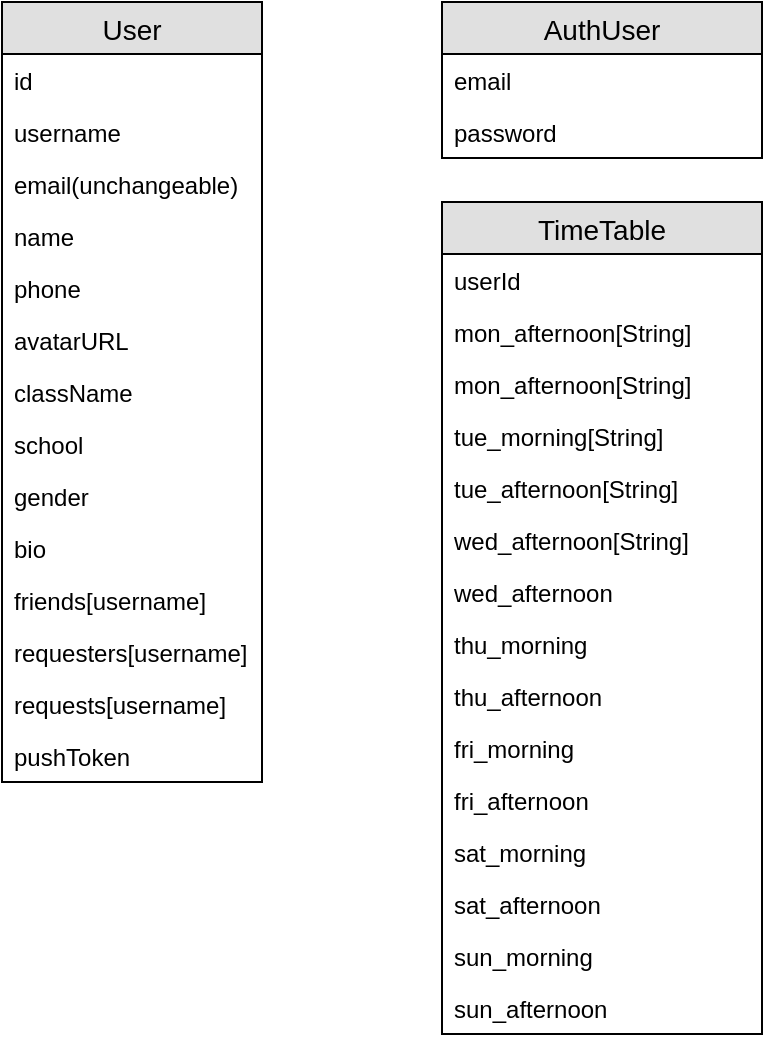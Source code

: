 <mxfile version="14.1.8" type="device" pages="2"><diagram id="bF4EXvyYeQfAW3UyhoZt" name="databases"><mxGraphModel dx="1106" dy="822" grid="1" gridSize="10" guides="1" tooltips="1" connect="1" arrows="1" fold="1" page="1" pageScale="1" pageWidth="850" pageHeight="1100" math="0" shadow="0"><root><mxCell id="0"/><mxCell id="1" parent="0"/><mxCell id="K92zLiusNQDETaqsGJhH-1" value="User" style="swimlane;fontStyle=0;childLayout=stackLayout;horizontal=1;startSize=26;fillColor=#e0e0e0;horizontalStack=0;resizeParent=1;resizeParentMax=0;resizeLast=0;collapsible=1;marginBottom=0;swimlaneFillColor=#ffffff;align=center;fontSize=14;" parent="1" vertex="1"><mxGeometry x="20" y="20" width="130" height="390" as="geometry"/></mxCell><mxCell id="K92zLiusNQDETaqsGJhH-25" value="id" style="text;strokeColor=none;fillColor=none;spacingLeft=4;spacingRight=4;overflow=hidden;rotatable=0;points=[[0,0.5],[1,0.5]];portConstraint=eastwest;fontSize=12;" parent="K92zLiusNQDETaqsGJhH-1" vertex="1"><mxGeometry y="26" width="130" height="26" as="geometry"/></mxCell><mxCell id="K92zLiusNQDETaqsGJhH-2" value="username&#10;" style="text;strokeColor=none;fillColor=none;spacingLeft=4;spacingRight=4;overflow=hidden;rotatable=0;points=[[0,0.5],[1,0.5]];portConstraint=eastwest;fontSize=12;" parent="K92zLiusNQDETaqsGJhH-1" vertex="1"><mxGeometry y="52" width="130" height="26" as="geometry"/></mxCell><mxCell id="K92zLiusNQDETaqsGJhH-3" value="email(unchangeable)" style="text;strokeColor=none;fillColor=none;spacingLeft=4;spacingRight=4;overflow=hidden;rotatable=0;points=[[0,0.5],[1,0.5]];portConstraint=eastwest;fontSize=12;" parent="K92zLiusNQDETaqsGJhH-1" vertex="1"><mxGeometry y="78" width="130" height="26" as="geometry"/></mxCell><mxCell id="K92zLiusNQDETaqsGJhH-8" value="name" style="text;strokeColor=none;fillColor=none;spacingLeft=4;spacingRight=4;overflow=hidden;rotatable=0;points=[[0,0.5],[1,0.5]];portConstraint=eastwest;fontSize=12;" parent="K92zLiusNQDETaqsGJhH-1" vertex="1"><mxGeometry y="104" width="130" height="26" as="geometry"/></mxCell><mxCell id="K92zLiusNQDETaqsGJhH-7" value="phone&#10;" style="text;strokeColor=none;fillColor=none;spacingLeft=4;spacingRight=4;overflow=hidden;rotatable=0;points=[[0,0.5],[1,0.5]];portConstraint=eastwest;fontSize=12;" parent="K92zLiusNQDETaqsGJhH-1" vertex="1"><mxGeometry y="130" width="130" height="26" as="geometry"/></mxCell><mxCell id="K92zLiusNQDETaqsGJhH-9" value="avatarURL&#10;" style="text;strokeColor=none;fillColor=none;spacingLeft=4;spacingRight=4;overflow=hidden;rotatable=0;points=[[0,0.5],[1,0.5]];portConstraint=eastwest;fontSize=12;" parent="K92zLiusNQDETaqsGJhH-1" vertex="1"><mxGeometry y="156" width="130" height="26" as="geometry"/></mxCell><mxCell id="K92zLiusNQDETaqsGJhH-10" value="className" style="text;strokeColor=none;fillColor=none;spacingLeft=4;spacingRight=4;overflow=hidden;rotatable=0;points=[[0,0.5],[1,0.5]];portConstraint=eastwest;fontSize=12;" parent="K92zLiusNQDETaqsGJhH-1" vertex="1"><mxGeometry y="182" width="130" height="26" as="geometry"/></mxCell><mxCell id="K92zLiusNQDETaqsGJhH-11" value="school&#10;" style="text;strokeColor=none;fillColor=none;spacingLeft=4;spacingRight=4;overflow=hidden;rotatable=0;points=[[0,0.5],[1,0.5]];portConstraint=eastwest;fontSize=12;" parent="K92zLiusNQDETaqsGJhH-1" vertex="1"><mxGeometry y="208" width="130" height="26" as="geometry"/></mxCell><mxCell id="K92zLiusNQDETaqsGJhH-4" value="gender" style="text;strokeColor=none;fillColor=none;spacingLeft=4;spacingRight=4;overflow=hidden;rotatable=0;points=[[0,0.5],[1,0.5]];portConstraint=eastwest;fontSize=12;" parent="K92zLiusNQDETaqsGJhH-1" vertex="1"><mxGeometry y="234" width="130" height="26" as="geometry"/></mxCell><mxCell id="K92zLiusNQDETaqsGJhH-13" value="bio" style="text;strokeColor=none;fillColor=none;spacingLeft=4;spacingRight=4;overflow=hidden;rotatable=0;points=[[0,0.5],[1,0.5]];portConstraint=eastwest;fontSize=12;" parent="K92zLiusNQDETaqsGJhH-1" vertex="1"><mxGeometry y="260" width="130" height="26" as="geometry"/></mxCell><mxCell id="K92zLiusNQDETaqsGJhH-15" value="friends[username]" style="text;strokeColor=none;fillColor=none;spacingLeft=4;spacingRight=4;overflow=hidden;rotatable=0;points=[[0,0.5],[1,0.5]];portConstraint=eastwest;fontSize=12;" parent="K92zLiusNQDETaqsGJhH-1" vertex="1"><mxGeometry y="286" width="130" height="26" as="geometry"/></mxCell><mxCell id="K92zLiusNQDETaqsGJhH-16" value="requesters[username]" style="text;strokeColor=none;fillColor=none;spacingLeft=4;spacingRight=4;overflow=hidden;rotatable=0;points=[[0,0.5],[1,0.5]];portConstraint=eastwest;fontSize=12;" parent="K92zLiusNQDETaqsGJhH-1" vertex="1"><mxGeometry y="312" width="130" height="26" as="geometry"/></mxCell><mxCell id="K92zLiusNQDETaqsGJhH-14" value="requests[username]" style="text;strokeColor=none;fillColor=none;spacingLeft=4;spacingRight=4;overflow=hidden;rotatable=0;points=[[0,0.5],[1,0.5]];portConstraint=eastwest;fontSize=12;" parent="K92zLiusNQDETaqsGJhH-1" vertex="1"><mxGeometry y="338" width="130" height="26" as="geometry"/></mxCell><mxCell id="K92zLiusNQDETaqsGJhH-12" value="pushToken" style="text;strokeColor=none;fillColor=none;spacingLeft=4;spacingRight=4;overflow=hidden;rotatable=0;points=[[0,0.5],[1,0.5]];portConstraint=eastwest;fontSize=12;" parent="K92zLiusNQDETaqsGJhH-1" vertex="1"><mxGeometry y="364" width="130" height="26" as="geometry"/></mxCell><mxCell id="K92zLiusNQDETaqsGJhH-17" value="AuthUser" style="swimlane;fontStyle=0;childLayout=stackLayout;horizontal=1;startSize=26;fillColor=#e0e0e0;horizontalStack=0;resizeParent=1;resizeParentMax=0;resizeLast=0;collapsible=1;marginBottom=0;swimlaneFillColor=#ffffff;align=center;fontSize=14;" parent="1" vertex="1"><mxGeometry x="240" y="20" width="160" height="78" as="geometry"/></mxCell><mxCell id="K92zLiusNQDETaqsGJhH-18" value="email" style="text;strokeColor=none;fillColor=none;spacingLeft=4;spacingRight=4;overflow=hidden;rotatable=0;points=[[0,0.5],[1,0.5]];portConstraint=eastwest;fontSize=12;" parent="K92zLiusNQDETaqsGJhH-17" vertex="1"><mxGeometry y="26" width="160" height="26" as="geometry"/></mxCell><mxCell id="K92zLiusNQDETaqsGJhH-19" value="password" style="text;strokeColor=none;fillColor=none;spacingLeft=4;spacingRight=4;overflow=hidden;rotatable=0;points=[[0,0.5],[1,0.5]];portConstraint=eastwest;fontSize=12;" parent="K92zLiusNQDETaqsGJhH-17" vertex="1"><mxGeometry y="52" width="160" height="26" as="geometry"/></mxCell><mxCell id="K92zLiusNQDETaqsGJhH-21" value="TimeTable" style="swimlane;fontStyle=0;childLayout=stackLayout;horizontal=1;startSize=26;fillColor=#e0e0e0;horizontalStack=0;resizeParent=1;resizeParentMax=0;resizeLast=0;collapsible=1;marginBottom=0;swimlaneFillColor=#ffffff;align=center;fontSize=14;" parent="1" vertex="1"><mxGeometry x="240" y="120" width="160" height="416" as="geometry"/></mxCell><mxCell id="K92zLiusNQDETaqsGJhH-22" value="userId" style="text;strokeColor=none;fillColor=none;spacingLeft=4;spacingRight=4;overflow=hidden;rotatable=0;points=[[0,0.5],[1,0.5]];portConstraint=eastwest;fontSize=12;" parent="K92zLiusNQDETaqsGJhH-21" vertex="1"><mxGeometry y="26" width="160" height="26" as="geometry"/></mxCell><mxCell id="K92zLiusNQDETaqsGJhH-34" value="mon_afternoon[String]" style="text;strokeColor=none;fillColor=none;spacingLeft=4;spacingRight=4;overflow=hidden;rotatable=0;points=[[0,0.5],[1,0.5]];portConstraint=eastwest;fontSize=12;" parent="K92zLiusNQDETaqsGJhH-21" vertex="1"><mxGeometry y="52" width="160" height="26" as="geometry"/></mxCell><mxCell id="K92zLiusNQDETaqsGJhH-36" value="mon_afternoon[String]" style="text;strokeColor=none;fillColor=none;spacingLeft=4;spacingRight=4;overflow=hidden;rotatable=0;points=[[0,0.5],[1,0.5]];portConstraint=eastwest;fontSize=12;" parent="K92zLiusNQDETaqsGJhH-21" vertex="1"><mxGeometry y="78" width="160" height="26" as="geometry"/></mxCell><mxCell id="K92zLiusNQDETaqsGJhH-37" value="tue_morning[String]" style="text;strokeColor=none;fillColor=none;spacingLeft=4;spacingRight=4;overflow=hidden;rotatable=0;points=[[0,0.5],[1,0.5]];portConstraint=eastwest;fontSize=12;" parent="K92zLiusNQDETaqsGJhH-21" vertex="1"><mxGeometry y="104" width="160" height="26" as="geometry"/></mxCell><mxCell id="K92zLiusNQDETaqsGJhH-35" value="tue_afternoon[String]" style="text;strokeColor=none;fillColor=none;spacingLeft=4;spacingRight=4;overflow=hidden;rotatable=0;points=[[0,0.5],[1,0.5]];portConstraint=eastwest;fontSize=12;" parent="K92zLiusNQDETaqsGJhH-21" vertex="1"><mxGeometry y="130" width="160" height="26" as="geometry"/></mxCell><mxCell id="K92zLiusNQDETaqsGJhH-32" value="wed_afternoon[String]" style="text;strokeColor=none;fillColor=none;spacingLeft=4;spacingRight=4;overflow=hidden;rotatable=0;points=[[0,0.5],[1,0.5]];portConstraint=eastwest;fontSize=12;" parent="K92zLiusNQDETaqsGJhH-21" vertex="1"><mxGeometry y="156" width="160" height="26" as="geometry"/></mxCell><mxCell id="K92zLiusNQDETaqsGJhH-33" value="wed_afternoon" style="text;strokeColor=none;fillColor=none;spacingLeft=4;spacingRight=4;overflow=hidden;rotatable=0;points=[[0,0.5],[1,0.5]];portConstraint=eastwest;fontSize=12;" parent="K92zLiusNQDETaqsGJhH-21" vertex="1"><mxGeometry y="182" width="160" height="26" as="geometry"/></mxCell><mxCell id="K92zLiusNQDETaqsGJhH-31" value="thu_morning" style="text;strokeColor=none;fillColor=none;spacingLeft=4;spacingRight=4;overflow=hidden;rotatable=0;points=[[0,0.5],[1,0.5]];portConstraint=eastwest;fontSize=12;" parent="K92zLiusNQDETaqsGJhH-21" vertex="1"><mxGeometry y="208" width="160" height="26" as="geometry"/></mxCell><mxCell id="K92zLiusNQDETaqsGJhH-30" value="thu_afternoon" style="text;strokeColor=none;fillColor=none;spacingLeft=4;spacingRight=4;overflow=hidden;rotatable=0;points=[[0,0.5],[1,0.5]];portConstraint=eastwest;fontSize=12;" parent="K92zLiusNQDETaqsGJhH-21" vertex="1"><mxGeometry y="234" width="160" height="26" as="geometry"/></mxCell><mxCell id="K92zLiusNQDETaqsGJhH-28" value="fri_morning" style="text;strokeColor=none;fillColor=none;spacingLeft=4;spacingRight=4;overflow=hidden;rotatable=0;points=[[0,0.5],[1,0.5]];portConstraint=eastwest;fontSize=12;" parent="K92zLiusNQDETaqsGJhH-21" vertex="1"><mxGeometry y="260" width="160" height="26" as="geometry"/></mxCell><mxCell id="K92zLiusNQDETaqsGJhH-29" value="fri_afternoon" style="text;strokeColor=none;fillColor=none;spacingLeft=4;spacingRight=4;overflow=hidden;rotatable=0;points=[[0,0.5],[1,0.5]];portConstraint=eastwest;fontSize=12;" parent="K92zLiusNQDETaqsGJhH-21" vertex="1"><mxGeometry y="286" width="160" height="26" as="geometry"/></mxCell><mxCell id="K92zLiusNQDETaqsGJhH-26" value="sat_morning" style="text;strokeColor=none;fillColor=none;spacingLeft=4;spacingRight=4;overflow=hidden;rotatable=0;points=[[0,0.5],[1,0.5]];portConstraint=eastwest;fontSize=12;" parent="K92zLiusNQDETaqsGJhH-21" vertex="1"><mxGeometry y="312" width="160" height="26" as="geometry"/></mxCell><mxCell id="K92zLiusNQDETaqsGJhH-27" value="sat_afternoon" style="text;strokeColor=none;fillColor=none;spacingLeft=4;spacingRight=4;overflow=hidden;rotatable=0;points=[[0,0.5],[1,0.5]];portConstraint=eastwest;fontSize=12;" parent="K92zLiusNQDETaqsGJhH-21" vertex="1"><mxGeometry y="338" width="160" height="26" as="geometry"/></mxCell><mxCell id="K92zLiusNQDETaqsGJhH-23" value="sun_morning" style="text;strokeColor=none;fillColor=none;spacingLeft=4;spacingRight=4;overflow=hidden;rotatable=0;points=[[0,0.5],[1,0.5]];portConstraint=eastwest;fontSize=12;" parent="K92zLiusNQDETaqsGJhH-21" vertex="1"><mxGeometry y="364" width="160" height="26" as="geometry"/></mxCell><mxCell id="K92zLiusNQDETaqsGJhH-24" value="sun_afternoon" style="text;strokeColor=none;fillColor=none;spacingLeft=4;spacingRight=4;overflow=hidden;rotatable=0;points=[[0,0.5],[1,0.5]];portConstraint=eastwest;fontSize=12;" parent="K92zLiusNQDETaqsGJhH-21" vertex="1"><mxGeometry y="390" width="160" height="26" as="geometry"/></mxCell></root></mxGraphModel></diagram><diagram id="n5hS6abyUC4Tazri_AKl" name="use cases"><mxGraphModel dx="1106" dy="822" grid="1" gridSize="10" guides="1" tooltips="1" connect="1" arrows="1" fold="1" page="1" pageScale="1" pageWidth="850" pageHeight="1100" math="0" shadow="0"><root><mxCell id="ISHe8D1IUS8Ev-aefh0W-0"/><mxCell id="ISHe8D1IUS8Ev-aefh0W-1" parent="ISHe8D1IUS8Ev-aefh0W-0"/><mxCell id="ISHe8D1IUS8Ev-aefh0W-6" value="" style="edgeStyle=orthogonalEdgeStyle;rounded=0;orthogonalLoop=1;jettySize=auto;html=1;" edge="1" parent="ISHe8D1IUS8Ev-aefh0W-1" source="ISHe8D1IUS8Ev-aefh0W-2" target="ISHe8D1IUS8Ev-aefh0W-5"><mxGeometry relative="1" as="geometry"/></mxCell><mxCell id="ISHe8D1IUS8Ev-aefh0W-8" value="" style="edgeStyle=orthogonalEdgeStyle;rounded=0;orthogonalLoop=1;jettySize=auto;html=1;" edge="1" parent="ISHe8D1IUS8Ev-aefh0W-1" source="ISHe8D1IUS8Ev-aefh0W-2" target="ISHe8D1IUS8Ev-aefh0W-7"><mxGeometry relative="1" as="geometry"/></mxCell><mxCell id="ISHe8D1IUS8Ev-aefh0W-2" value="Actor" style="shape=umlActor;verticalLabelPosition=bottom;verticalAlign=top;html=1;outlineConnect=0;" vertex="1" parent="ISHe8D1IUS8Ev-aefh0W-1"><mxGeometry x="350" y="390" width="30" height="60" as="geometry"/></mxCell><mxCell id="ISHe8D1IUS8Ev-aefh0W-18" value="" style="edgeStyle=orthogonalEdgeStyle;rounded=0;orthogonalLoop=1;jettySize=auto;html=1;" edge="1" parent="ISHe8D1IUS8Ev-aefh0W-1" source="ISHe8D1IUS8Ev-aefh0W-5" target="ISHe8D1IUS8Ev-aefh0W-17"><mxGeometry relative="1" as="geometry"/></mxCell><mxCell id="ISHe8D1IUS8Ev-aefh0W-5" value="&lt;span&gt;Time table&lt;br&gt;&lt;br&gt;&lt;/span&gt;" style="ellipse;whiteSpace=wrap;html=1;verticalAlign=top;align=center;" vertex="1" parent="ISHe8D1IUS8Ev-aefh0W-1"><mxGeometry x="305" y="240" width="120" height="80" as="geometry"/></mxCell><mxCell id="ISHe8D1IUS8Ev-aefh0W-12" value="" style="edgeStyle=orthogonalEdgeStyle;rounded=0;orthogonalLoop=1;jettySize=auto;html=1;" edge="1" parent="ISHe8D1IUS8Ev-aefh0W-1" source="ISHe8D1IUS8Ev-aefh0W-7" target="ISHe8D1IUS8Ev-aefh0W-11"><mxGeometry relative="1" as="geometry"/></mxCell><mxCell id="ISHe8D1IUS8Ev-aefh0W-14" value="" style="edgeStyle=orthogonalEdgeStyle;rounded=0;orthogonalLoop=1;jettySize=auto;html=1;" edge="1" parent="ISHe8D1IUS8Ev-aefh0W-1" source="ISHe8D1IUS8Ev-aefh0W-7" target="ISHe8D1IUS8Ev-aefh0W-13"><mxGeometry relative="1" as="geometry"/></mxCell><mxCell id="ISHe8D1IUS8Ev-aefh0W-16" value="" style="edgeStyle=orthogonalEdgeStyle;rounded=0;orthogonalLoop=1;jettySize=auto;html=1;" edge="1" parent="ISHe8D1IUS8Ev-aefh0W-1" source="ISHe8D1IUS8Ev-aefh0W-7" target="ISHe8D1IUS8Ev-aefh0W-15"><mxGeometry relative="1" as="geometry"/></mxCell><mxCell id="ISHe8D1IUS8Ev-aefh0W-7" value="Auth" style="ellipse;whiteSpace=wrap;html=1;verticalAlign=top;" vertex="1" parent="ISHe8D1IUS8Ev-aefh0W-1"><mxGeometry x="470" y="380" width="120" height="80" as="geometry"/></mxCell><mxCell id="ISHe8D1IUS8Ev-aefh0W-11" value="Register" style="whiteSpace=wrap;html=1;verticalAlign=top;" vertex="1" parent="ISHe8D1IUS8Ev-aefh0W-1"><mxGeometry x="550" y="280" width="120" height="60" as="geometry"/></mxCell><mxCell id="ISHe8D1IUS8Ev-aefh0W-13" value="Login" style="whiteSpace=wrap;html=1;verticalAlign=top;" vertex="1" parent="ISHe8D1IUS8Ev-aefh0W-1"><mxGeometry x="650" y="390" width="120" height="60" as="geometry"/></mxCell><mxCell id="ISHe8D1IUS8Ev-aefh0W-15" value="Forget password&lt;br&gt;" style="whiteSpace=wrap;html=1;verticalAlign=top;" vertex="1" parent="ISHe8D1IUS8Ev-aefh0W-1"><mxGeometry x="550" y="510" width="120" height="60" as="geometry"/></mxCell><mxCell id="ISHe8D1IUS8Ev-aefh0W-17" value="Edit" style="whiteSpace=wrap;html=1;verticalAlign=top;" vertex="1" parent="ISHe8D1IUS8Ev-aefh0W-1"><mxGeometry x="305" y="90" width="120" height="60" as="geometry"/></mxCell></root></mxGraphModel></diagram></mxfile>